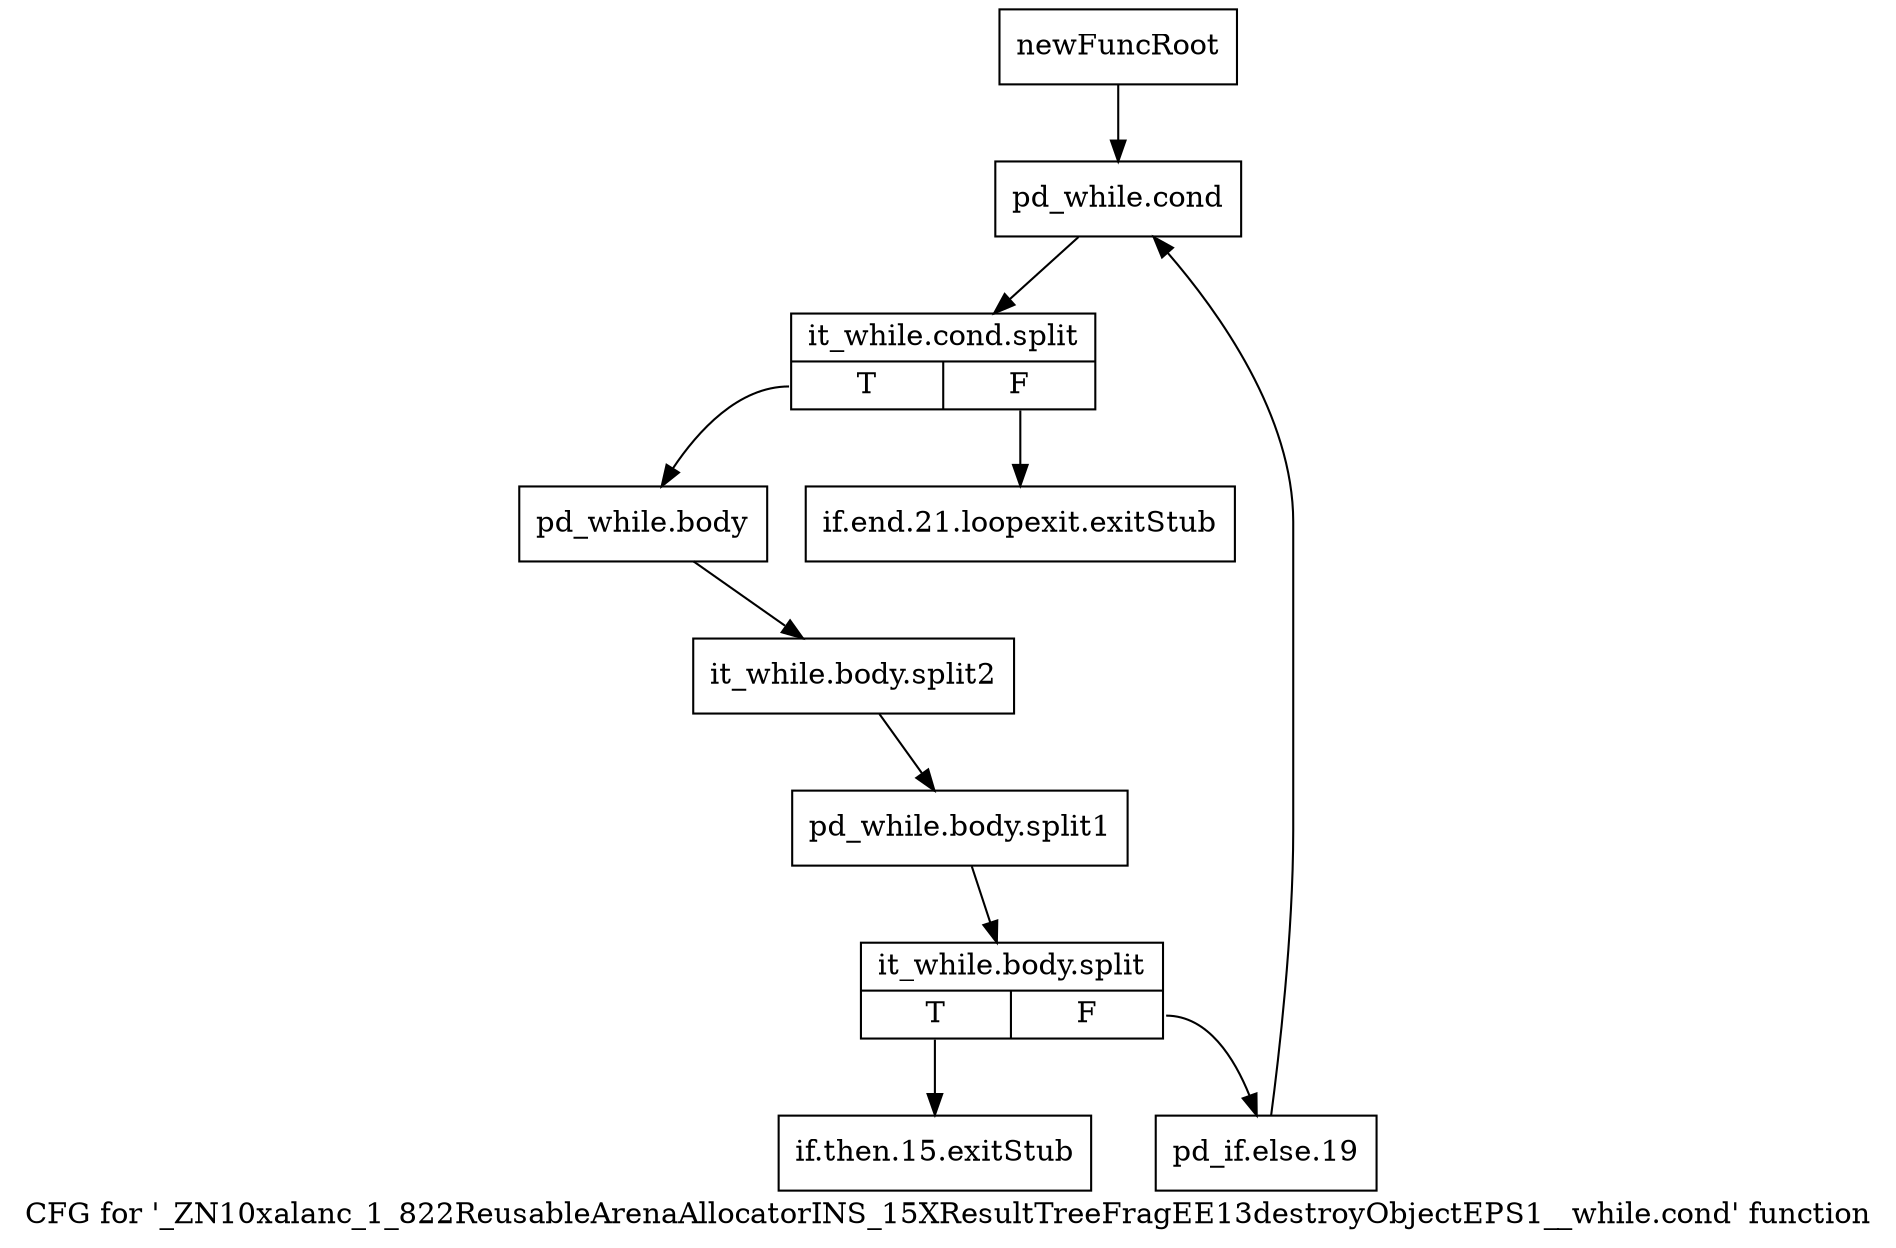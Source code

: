 digraph "CFG for '_ZN10xalanc_1_822ReusableArenaAllocatorINS_15XResultTreeFragEE13destroyObjectEPS1__while.cond' function" {
	label="CFG for '_ZN10xalanc_1_822ReusableArenaAllocatorINS_15XResultTreeFragEE13destroyObjectEPS1__while.cond' function";

	Node0xa0ca2d0 [shape=record,label="{newFuncRoot}"];
	Node0xa0ca2d0 -> Node0xa0ca3c0;
	Node0xa0ca320 [shape=record,label="{if.end.21.loopexit.exitStub}"];
	Node0xa0ca370 [shape=record,label="{if.then.15.exitStub}"];
	Node0xa0ca3c0 [shape=record,label="{pd_while.cond}"];
	Node0xa0ca3c0 -> Node0xd18d710;
	Node0xd18d710 [shape=record,label="{it_while.cond.split|{<s0>T|<s1>F}}"];
	Node0xd18d710:s0 -> Node0xa0ca410;
	Node0xd18d710:s1 -> Node0xa0ca320;
	Node0xa0ca410 [shape=record,label="{pd_while.body}"];
	Node0xa0ca410 -> Node0xd18d580;
	Node0xd18d580 [shape=record,label="{it_while.body.split2}"];
	Node0xd18d580 -> Node0xd18d5d0;
	Node0xd18d5d0 [shape=record,label="{pd_while.body.split1}"];
	Node0xd18d5d0 -> Node0xd18d6c0;
	Node0xd18d6c0 [shape=record,label="{it_while.body.split|{<s0>T|<s1>F}}"];
	Node0xd18d6c0:s0 -> Node0xa0ca370;
	Node0xd18d6c0:s1 -> Node0xa0ca460;
	Node0xa0ca460 [shape=record,label="{pd_if.else.19}"];
	Node0xa0ca460 -> Node0xa0ca3c0;
}
